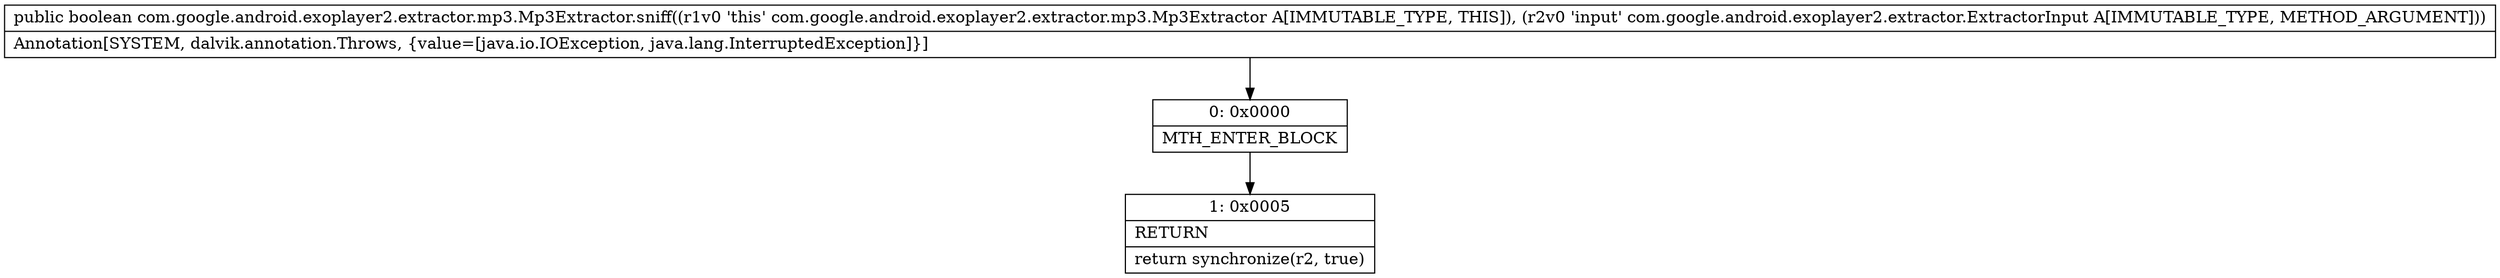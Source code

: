 digraph "CFG forcom.google.android.exoplayer2.extractor.mp3.Mp3Extractor.sniff(Lcom\/google\/android\/exoplayer2\/extractor\/ExtractorInput;)Z" {
Node_0 [shape=record,label="{0\:\ 0x0000|MTH_ENTER_BLOCK\l}"];
Node_1 [shape=record,label="{1\:\ 0x0005|RETURN\l|return synchronize(r2, true)\l}"];
MethodNode[shape=record,label="{public boolean com.google.android.exoplayer2.extractor.mp3.Mp3Extractor.sniff((r1v0 'this' com.google.android.exoplayer2.extractor.mp3.Mp3Extractor A[IMMUTABLE_TYPE, THIS]), (r2v0 'input' com.google.android.exoplayer2.extractor.ExtractorInput A[IMMUTABLE_TYPE, METHOD_ARGUMENT]))  | Annotation[SYSTEM, dalvik.annotation.Throws, \{value=[java.io.IOException, java.lang.InterruptedException]\}]\l}"];
MethodNode -> Node_0;
Node_0 -> Node_1;
}

